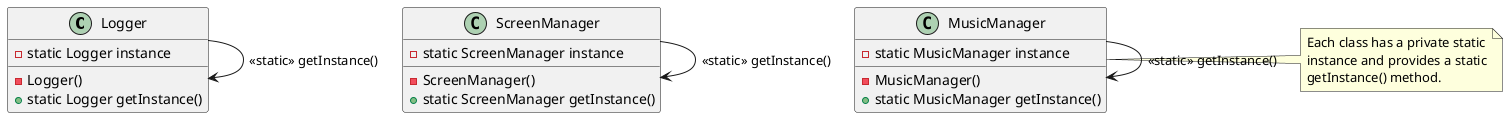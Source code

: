 @startuml SingletonPattern

class Logger {
    - static Logger instance
    - Logger()
    + static Logger getInstance()
}

class ScreenManager {
    - static ScreenManager instance
    - ScreenManager()
    + static ScreenManager getInstance()
}

class MusicManager {
    - static MusicManager instance
    - MusicManager()
    + static MusicManager getInstance()
}

Logger -> Logger : <<static>> getInstance()
ScreenManager -> ScreenManager : <<static>> getInstance()
MusicManager -> MusicManager : <<static>> getInstance()

note right: Each class has a private static\ninstance and provides a static\ngetInstance() method.

@enduml
